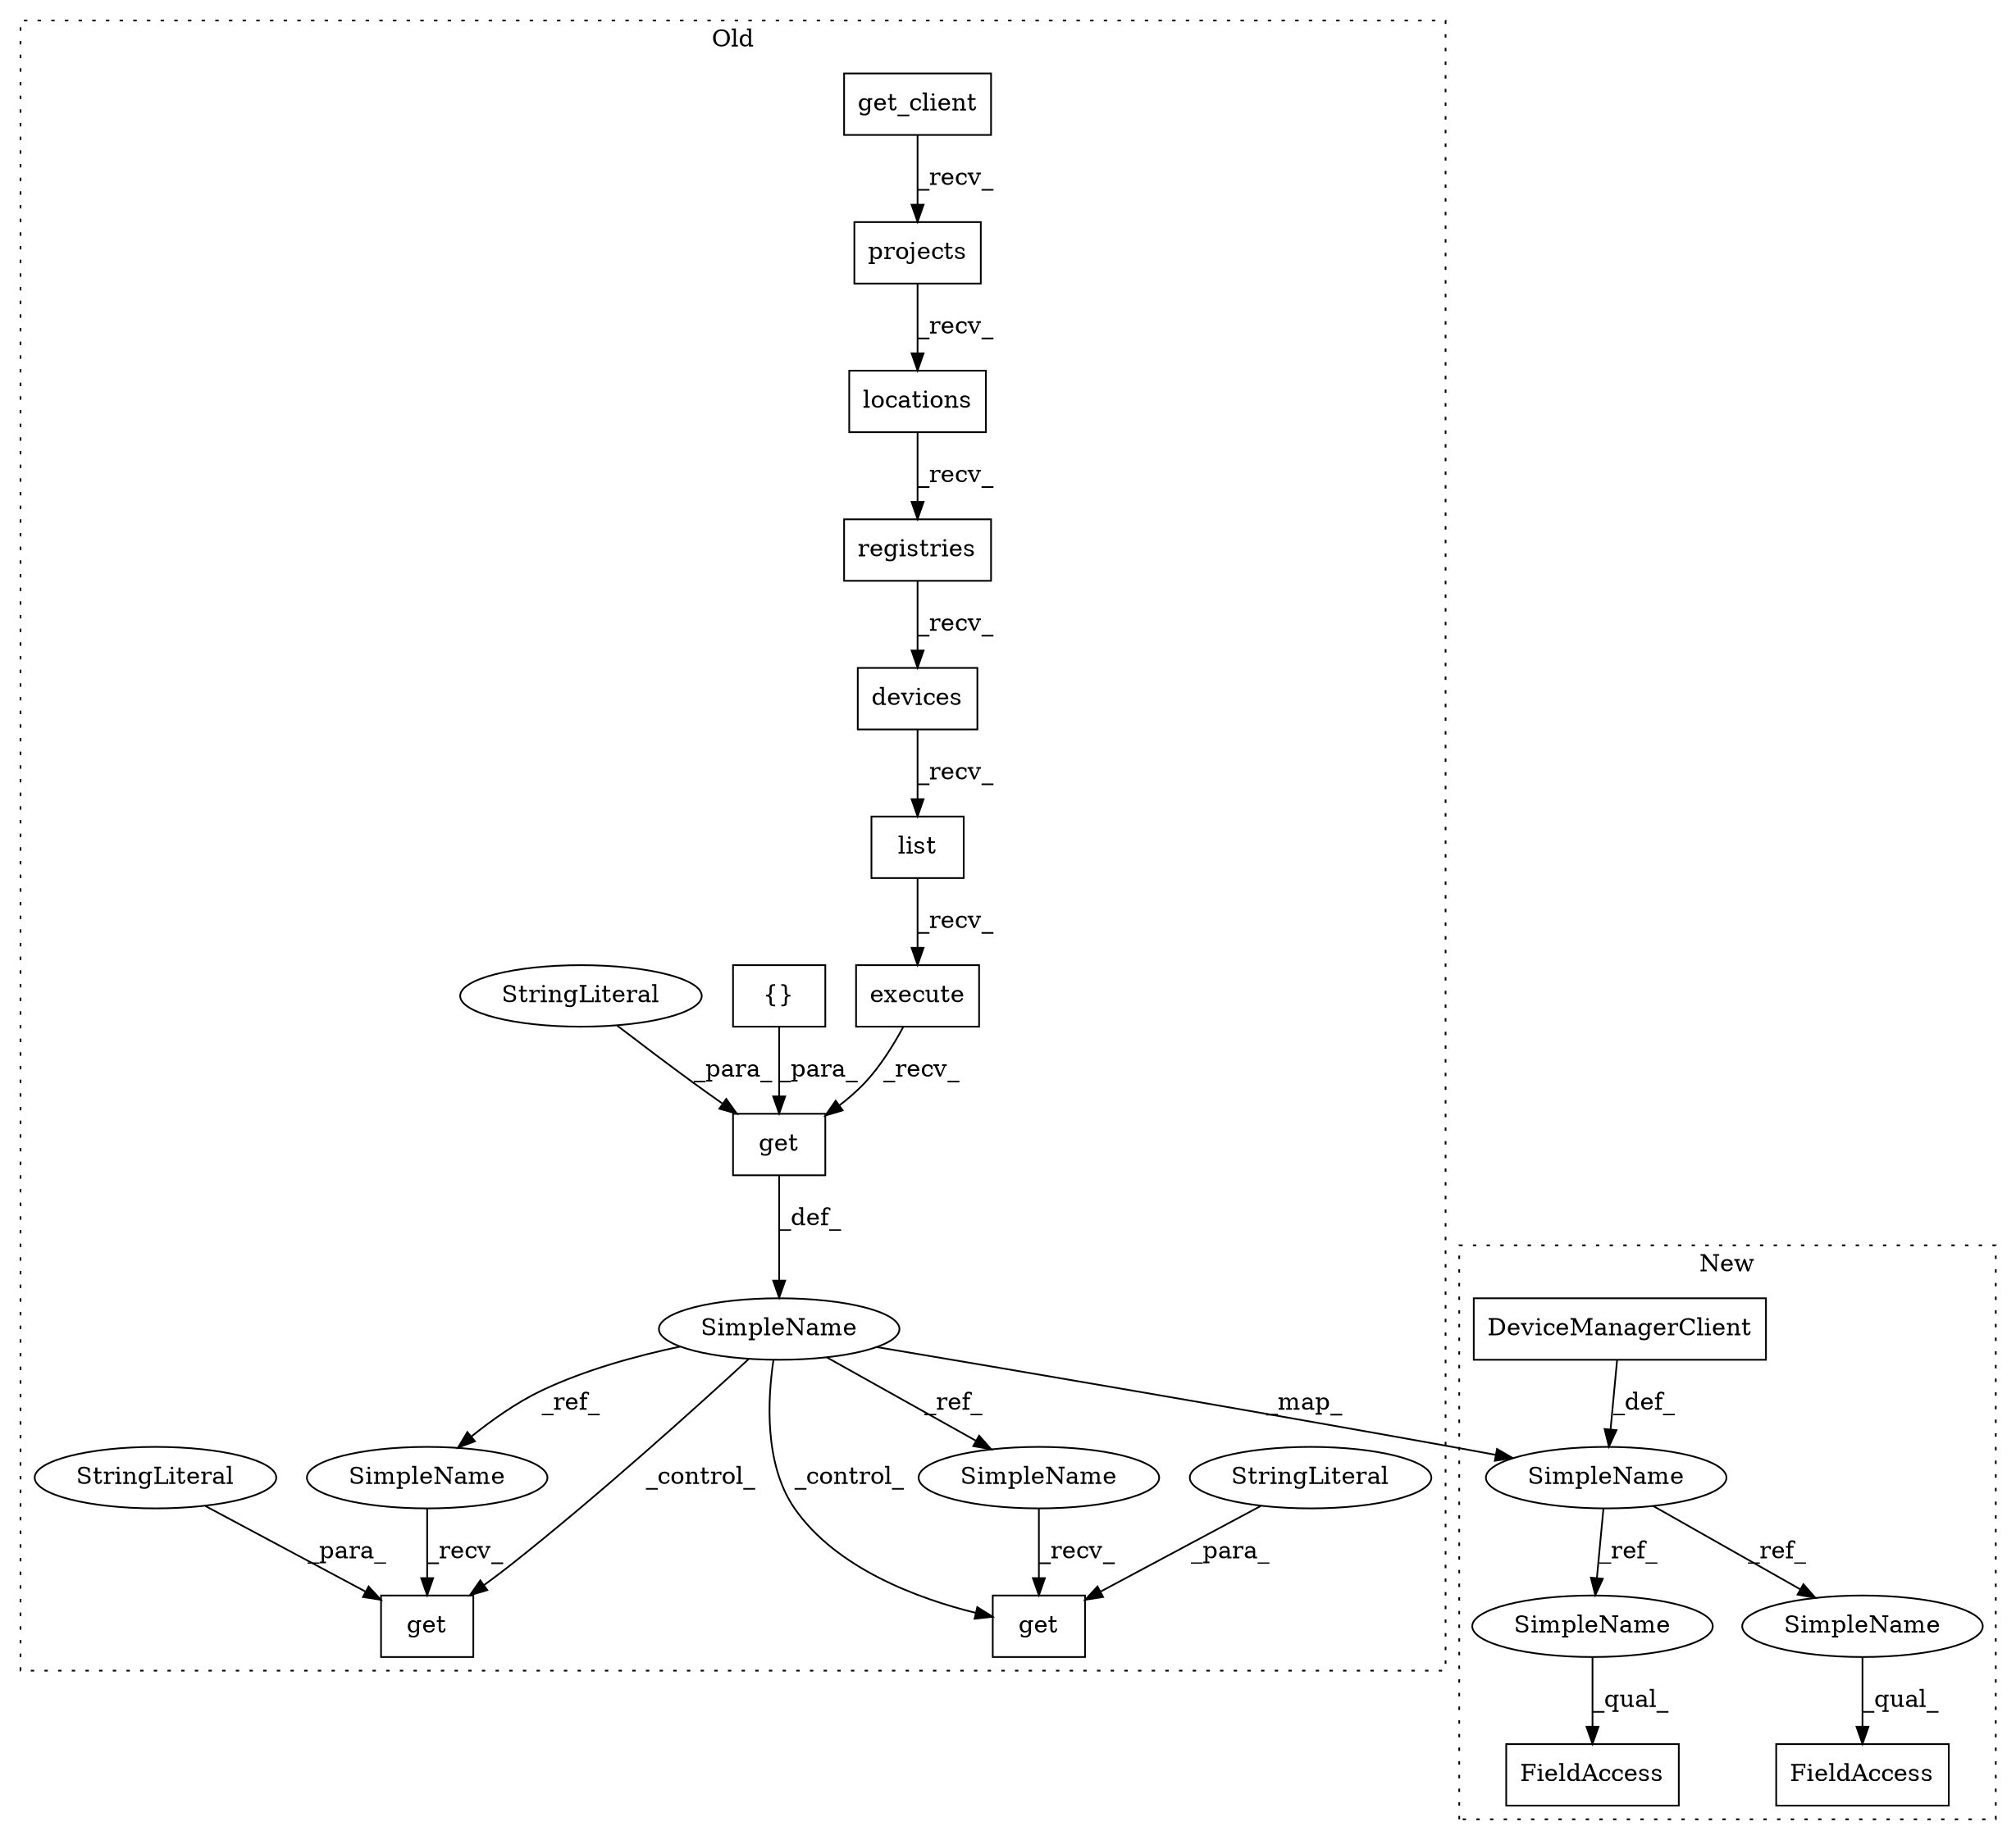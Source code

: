 digraph G {
subgraph cluster0 {
1 [label="get_client" a="32" s="13574,13605" l="11,1" shape="box"];
3 [label="projects" a="32" s="13796" l="10" shape="box"];
4 [label="registries" a="32" s="13819" l="12" shape="box"];
5 [label="execute" a="32" s="13898" l="9" shape="box"];
6 [label="locations" a="32" s="13807" l="11" shape="box"];
7 [label="devices" a="32" s="13832" l="9" shape="box"];
10 [label="list" a="32" s="13880,13896" l="5,1" shape="box"];
12 [label="SimpleName" a="42" s="14003" l="6" shape="ellipse"];
13 [label="{}" a="4" s="13937" l="2" shape="box"];
14 [label="get" a="32" s="14157,14173" l="4,1" shape="box"];
15 [label="StringLiteral" a="45" s="14161" l="12" shape="ellipse"];
16 [label="get" a="32" s="13908,13939" l="4,1" shape="box"];
17 [label="StringLiteral" a="45" s="13912" l="15" shape="ellipse"];
18 [label="get" a="32" s="14105,14118" l="4,1" shape="box"];
19 [label="StringLiteral" a="45" s="14109" l="9" shape="ellipse"];
20 [label="SimpleName" a="42" s="14150" l="6" shape="ellipse"];
21 [label="SimpleName" a="42" s="14098" l="6" shape="ellipse"];
label = "Old";
style="dotted";
}
subgraph cluster1 {
2 [label="DeviceManagerClient" a="32" s="13322" l="21" shape="box"];
8 [label="FieldAccess" a="22" s="13654" l="14" shape="box"];
9 [label="FieldAccess" a="22" s="13694" l="18" shape="box"];
11 [label="SimpleName" a="42" s="13550" l="6" shape="ellipse"];
22 [label="SimpleName" a="42" s="13694" l="6" shape="ellipse"];
23 [label="SimpleName" a="42" s="13654" l="6" shape="ellipse"];
label = "New";
style="dotted";
}
1 -> 3 [label="_recv_"];
2 -> 11 [label="_def_"];
3 -> 6 [label="_recv_"];
4 -> 7 [label="_recv_"];
5 -> 16 [label="_recv_"];
6 -> 4 [label="_recv_"];
7 -> 10 [label="_recv_"];
10 -> 5 [label="_recv_"];
11 -> 23 [label="_ref_"];
11 -> 22 [label="_ref_"];
12 -> 18 [label="_control_"];
12 -> 11 [label="_map_"];
12 -> 20 [label="_ref_"];
12 -> 14 [label="_control_"];
12 -> 21 [label="_ref_"];
13 -> 16 [label="_para_"];
15 -> 14 [label="_para_"];
16 -> 12 [label="_def_"];
17 -> 16 [label="_para_"];
19 -> 18 [label="_para_"];
20 -> 14 [label="_recv_"];
21 -> 18 [label="_recv_"];
22 -> 9 [label="_qual_"];
23 -> 8 [label="_qual_"];
}
